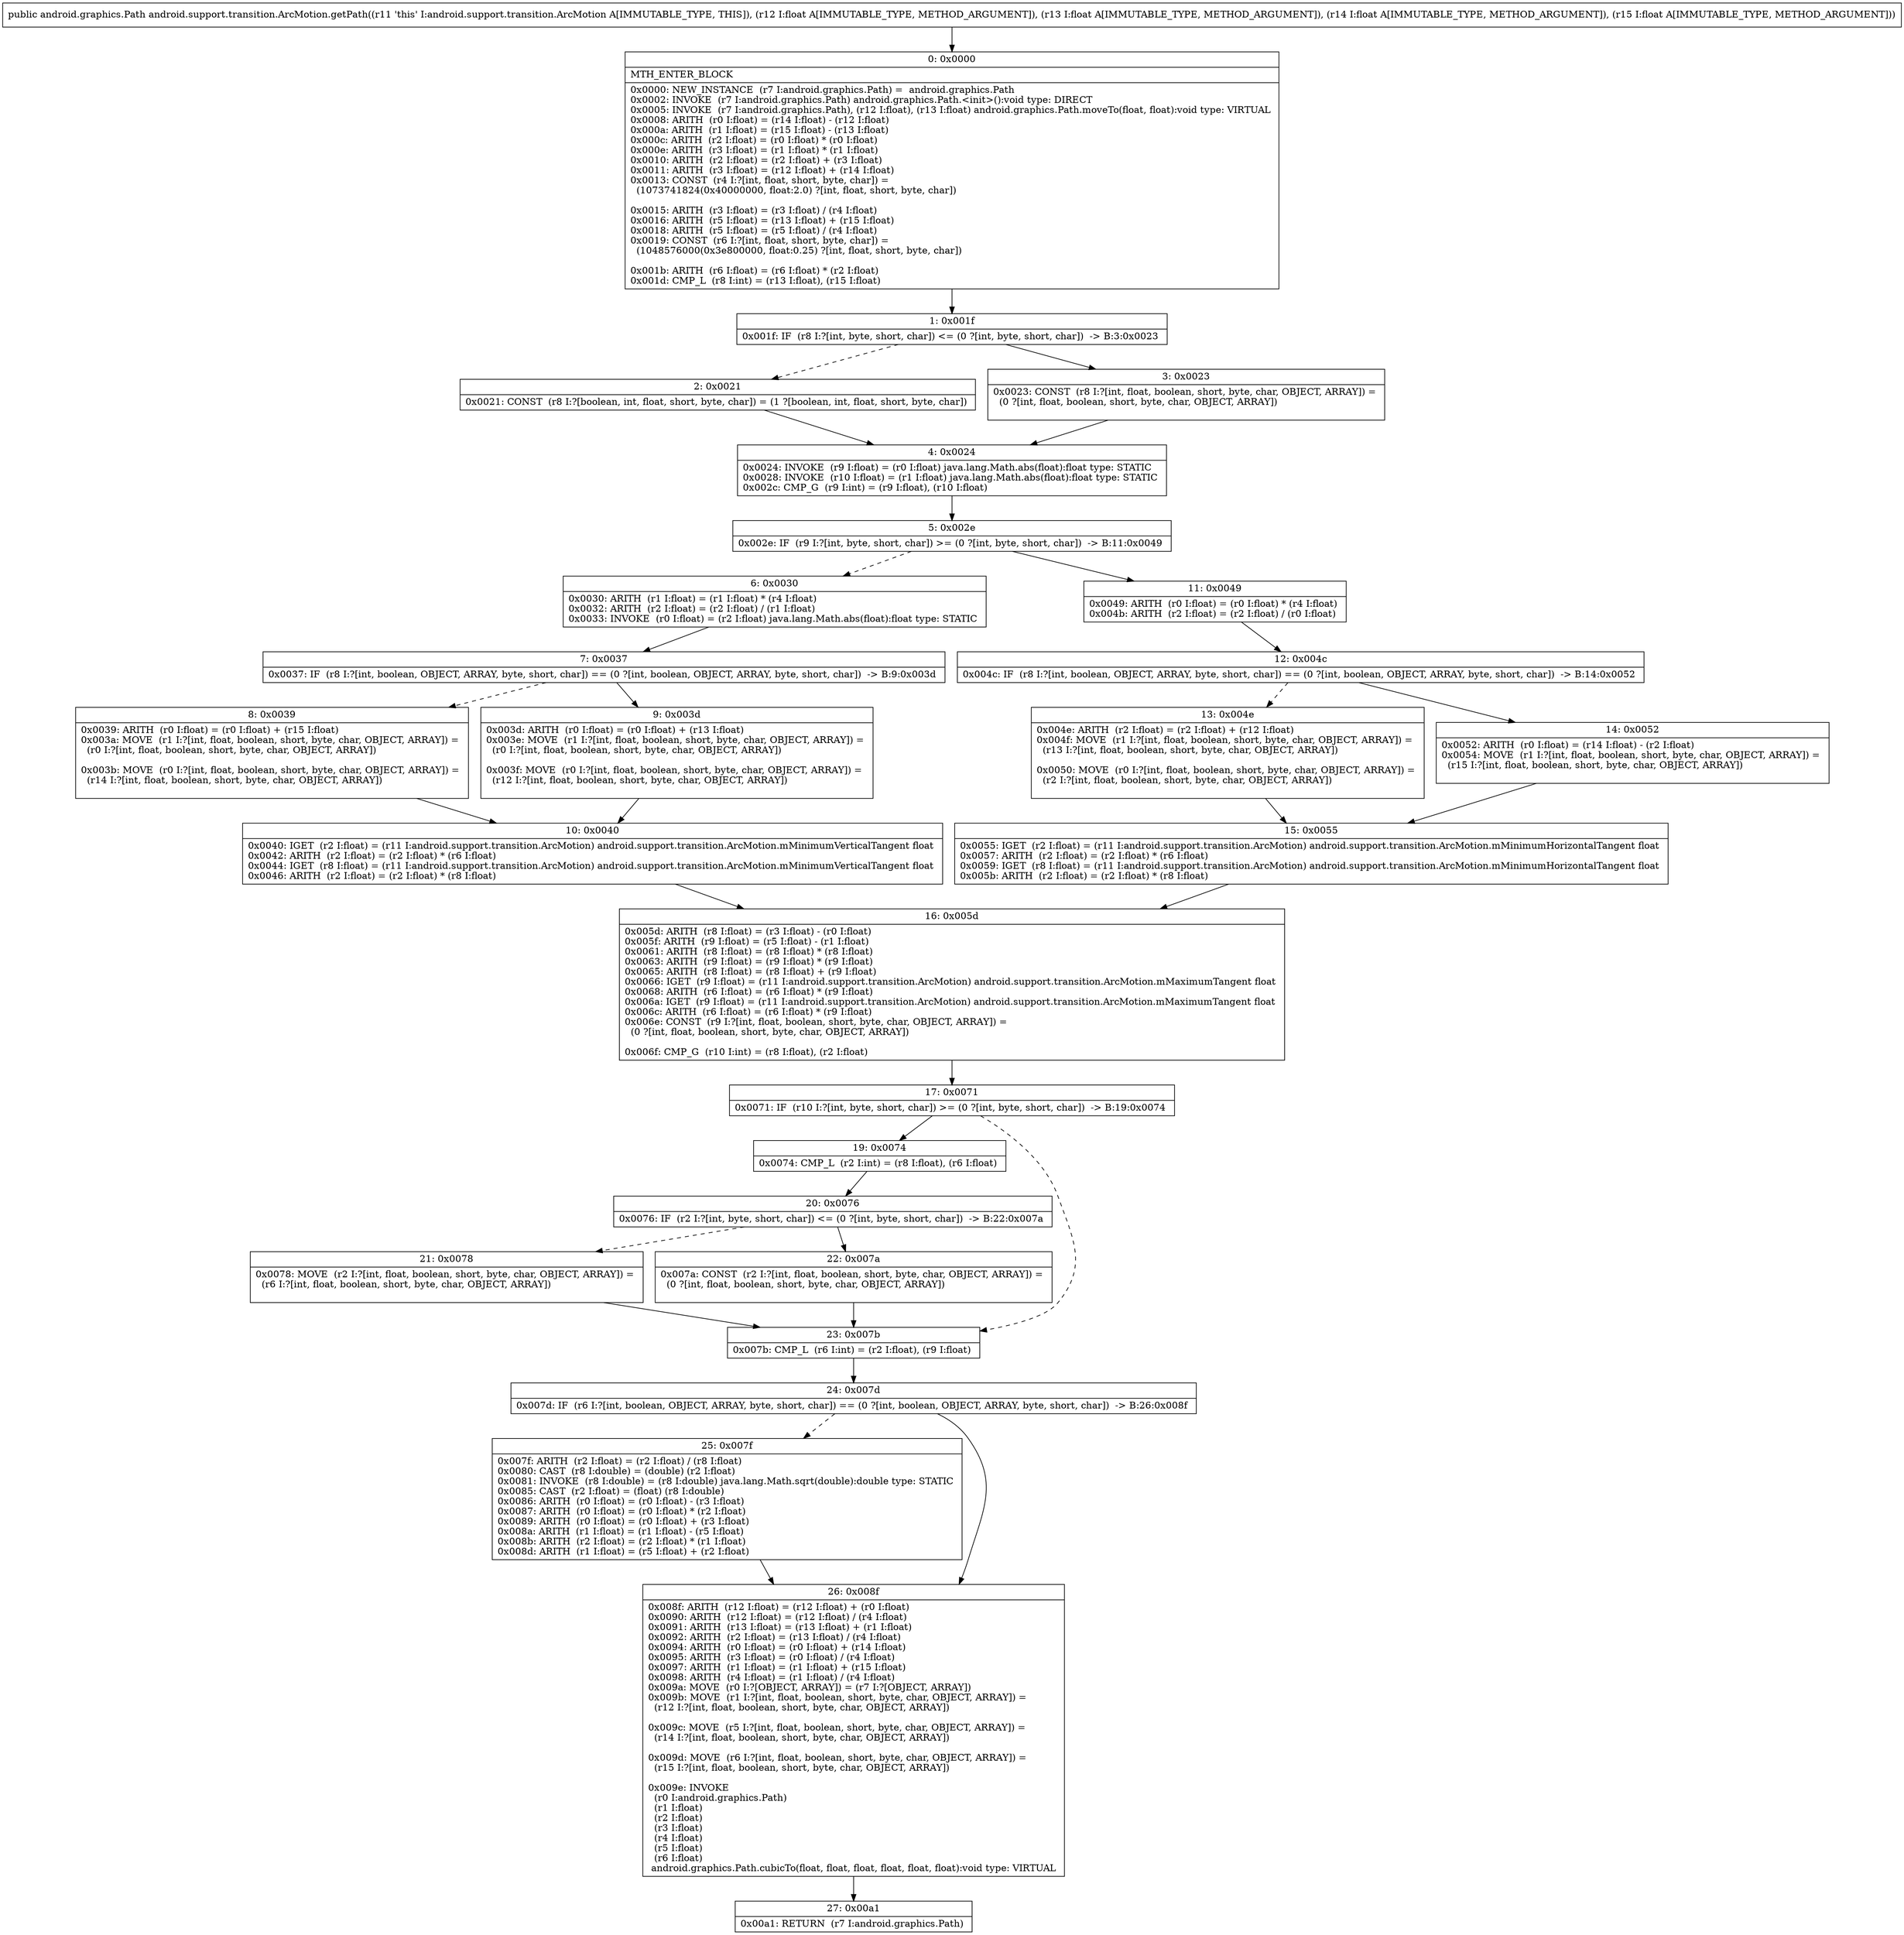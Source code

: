 digraph "CFG forandroid.support.transition.ArcMotion.getPath(FFFF)Landroid\/graphics\/Path;" {
Node_0 [shape=record,label="{0\:\ 0x0000|MTH_ENTER_BLOCK\l|0x0000: NEW_INSTANCE  (r7 I:android.graphics.Path) =  android.graphics.Path \l0x0002: INVOKE  (r7 I:android.graphics.Path) android.graphics.Path.\<init\>():void type: DIRECT \l0x0005: INVOKE  (r7 I:android.graphics.Path), (r12 I:float), (r13 I:float) android.graphics.Path.moveTo(float, float):void type: VIRTUAL \l0x0008: ARITH  (r0 I:float) = (r14 I:float) \- (r12 I:float) \l0x000a: ARITH  (r1 I:float) = (r15 I:float) \- (r13 I:float) \l0x000c: ARITH  (r2 I:float) = (r0 I:float) * (r0 I:float) \l0x000e: ARITH  (r3 I:float) = (r1 I:float) * (r1 I:float) \l0x0010: ARITH  (r2 I:float) = (r2 I:float) + (r3 I:float) \l0x0011: ARITH  (r3 I:float) = (r12 I:float) + (r14 I:float) \l0x0013: CONST  (r4 I:?[int, float, short, byte, char]) = \l  (1073741824(0x40000000, float:2.0) ?[int, float, short, byte, char])\l \l0x0015: ARITH  (r3 I:float) = (r3 I:float) \/ (r4 I:float) \l0x0016: ARITH  (r5 I:float) = (r13 I:float) + (r15 I:float) \l0x0018: ARITH  (r5 I:float) = (r5 I:float) \/ (r4 I:float) \l0x0019: CONST  (r6 I:?[int, float, short, byte, char]) = \l  (1048576000(0x3e800000, float:0.25) ?[int, float, short, byte, char])\l \l0x001b: ARITH  (r6 I:float) = (r6 I:float) * (r2 I:float) \l0x001d: CMP_L  (r8 I:int) = (r13 I:float), (r15 I:float) \l}"];
Node_1 [shape=record,label="{1\:\ 0x001f|0x001f: IF  (r8 I:?[int, byte, short, char]) \<= (0 ?[int, byte, short, char])  \-\> B:3:0x0023 \l}"];
Node_2 [shape=record,label="{2\:\ 0x0021|0x0021: CONST  (r8 I:?[boolean, int, float, short, byte, char]) = (1 ?[boolean, int, float, short, byte, char]) \l}"];
Node_3 [shape=record,label="{3\:\ 0x0023|0x0023: CONST  (r8 I:?[int, float, boolean, short, byte, char, OBJECT, ARRAY]) = \l  (0 ?[int, float, boolean, short, byte, char, OBJECT, ARRAY])\l \l}"];
Node_4 [shape=record,label="{4\:\ 0x0024|0x0024: INVOKE  (r9 I:float) = (r0 I:float) java.lang.Math.abs(float):float type: STATIC \l0x0028: INVOKE  (r10 I:float) = (r1 I:float) java.lang.Math.abs(float):float type: STATIC \l0x002c: CMP_G  (r9 I:int) = (r9 I:float), (r10 I:float) \l}"];
Node_5 [shape=record,label="{5\:\ 0x002e|0x002e: IF  (r9 I:?[int, byte, short, char]) \>= (0 ?[int, byte, short, char])  \-\> B:11:0x0049 \l}"];
Node_6 [shape=record,label="{6\:\ 0x0030|0x0030: ARITH  (r1 I:float) = (r1 I:float) * (r4 I:float) \l0x0032: ARITH  (r2 I:float) = (r2 I:float) \/ (r1 I:float) \l0x0033: INVOKE  (r0 I:float) = (r2 I:float) java.lang.Math.abs(float):float type: STATIC \l}"];
Node_7 [shape=record,label="{7\:\ 0x0037|0x0037: IF  (r8 I:?[int, boolean, OBJECT, ARRAY, byte, short, char]) == (0 ?[int, boolean, OBJECT, ARRAY, byte, short, char])  \-\> B:9:0x003d \l}"];
Node_8 [shape=record,label="{8\:\ 0x0039|0x0039: ARITH  (r0 I:float) = (r0 I:float) + (r15 I:float) \l0x003a: MOVE  (r1 I:?[int, float, boolean, short, byte, char, OBJECT, ARRAY]) = \l  (r0 I:?[int, float, boolean, short, byte, char, OBJECT, ARRAY])\l \l0x003b: MOVE  (r0 I:?[int, float, boolean, short, byte, char, OBJECT, ARRAY]) = \l  (r14 I:?[int, float, boolean, short, byte, char, OBJECT, ARRAY])\l \l}"];
Node_9 [shape=record,label="{9\:\ 0x003d|0x003d: ARITH  (r0 I:float) = (r0 I:float) + (r13 I:float) \l0x003e: MOVE  (r1 I:?[int, float, boolean, short, byte, char, OBJECT, ARRAY]) = \l  (r0 I:?[int, float, boolean, short, byte, char, OBJECT, ARRAY])\l \l0x003f: MOVE  (r0 I:?[int, float, boolean, short, byte, char, OBJECT, ARRAY]) = \l  (r12 I:?[int, float, boolean, short, byte, char, OBJECT, ARRAY])\l \l}"];
Node_10 [shape=record,label="{10\:\ 0x0040|0x0040: IGET  (r2 I:float) = (r11 I:android.support.transition.ArcMotion) android.support.transition.ArcMotion.mMinimumVerticalTangent float \l0x0042: ARITH  (r2 I:float) = (r2 I:float) * (r6 I:float) \l0x0044: IGET  (r8 I:float) = (r11 I:android.support.transition.ArcMotion) android.support.transition.ArcMotion.mMinimumVerticalTangent float \l0x0046: ARITH  (r2 I:float) = (r2 I:float) * (r8 I:float) \l}"];
Node_11 [shape=record,label="{11\:\ 0x0049|0x0049: ARITH  (r0 I:float) = (r0 I:float) * (r4 I:float) \l0x004b: ARITH  (r2 I:float) = (r2 I:float) \/ (r0 I:float) \l}"];
Node_12 [shape=record,label="{12\:\ 0x004c|0x004c: IF  (r8 I:?[int, boolean, OBJECT, ARRAY, byte, short, char]) == (0 ?[int, boolean, OBJECT, ARRAY, byte, short, char])  \-\> B:14:0x0052 \l}"];
Node_13 [shape=record,label="{13\:\ 0x004e|0x004e: ARITH  (r2 I:float) = (r2 I:float) + (r12 I:float) \l0x004f: MOVE  (r1 I:?[int, float, boolean, short, byte, char, OBJECT, ARRAY]) = \l  (r13 I:?[int, float, boolean, short, byte, char, OBJECT, ARRAY])\l \l0x0050: MOVE  (r0 I:?[int, float, boolean, short, byte, char, OBJECT, ARRAY]) = \l  (r2 I:?[int, float, boolean, short, byte, char, OBJECT, ARRAY])\l \l}"];
Node_14 [shape=record,label="{14\:\ 0x0052|0x0052: ARITH  (r0 I:float) = (r14 I:float) \- (r2 I:float) \l0x0054: MOVE  (r1 I:?[int, float, boolean, short, byte, char, OBJECT, ARRAY]) = \l  (r15 I:?[int, float, boolean, short, byte, char, OBJECT, ARRAY])\l \l}"];
Node_15 [shape=record,label="{15\:\ 0x0055|0x0055: IGET  (r2 I:float) = (r11 I:android.support.transition.ArcMotion) android.support.transition.ArcMotion.mMinimumHorizontalTangent float \l0x0057: ARITH  (r2 I:float) = (r2 I:float) * (r6 I:float) \l0x0059: IGET  (r8 I:float) = (r11 I:android.support.transition.ArcMotion) android.support.transition.ArcMotion.mMinimumHorizontalTangent float \l0x005b: ARITH  (r2 I:float) = (r2 I:float) * (r8 I:float) \l}"];
Node_16 [shape=record,label="{16\:\ 0x005d|0x005d: ARITH  (r8 I:float) = (r3 I:float) \- (r0 I:float) \l0x005f: ARITH  (r9 I:float) = (r5 I:float) \- (r1 I:float) \l0x0061: ARITH  (r8 I:float) = (r8 I:float) * (r8 I:float) \l0x0063: ARITH  (r9 I:float) = (r9 I:float) * (r9 I:float) \l0x0065: ARITH  (r8 I:float) = (r8 I:float) + (r9 I:float) \l0x0066: IGET  (r9 I:float) = (r11 I:android.support.transition.ArcMotion) android.support.transition.ArcMotion.mMaximumTangent float \l0x0068: ARITH  (r6 I:float) = (r6 I:float) * (r9 I:float) \l0x006a: IGET  (r9 I:float) = (r11 I:android.support.transition.ArcMotion) android.support.transition.ArcMotion.mMaximumTangent float \l0x006c: ARITH  (r6 I:float) = (r6 I:float) * (r9 I:float) \l0x006e: CONST  (r9 I:?[int, float, boolean, short, byte, char, OBJECT, ARRAY]) = \l  (0 ?[int, float, boolean, short, byte, char, OBJECT, ARRAY])\l \l0x006f: CMP_G  (r10 I:int) = (r8 I:float), (r2 I:float) \l}"];
Node_17 [shape=record,label="{17\:\ 0x0071|0x0071: IF  (r10 I:?[int, byte, short, char]) \>= (0 ?[int, byte, short, char])  \-\> B:19:0x0074 \l}"];
Node_19 [shape=record,label="{19\:\ 0x0074|0x0074: CMP_L  (r2 I:int) = (r8 I:float), (r6 I:float) \l}"];
Node_20 [shape=record,label="{20\:\ 0x0076|0x0076: IF  (r2 I:?[int, byte, short, char]) \<= (0 ?[int, byte, short, char])  \-\> B:22:0x007a \l}"];
Node_21 [shape=record,label="{21\:\ 0x0078|0x0078: MOVE  (r2 I:?[int, float, boolean, short, byte, char, OBJECT, ARRAY]) = \l  (r6 I:?[int, float, boolean, short, byte, char, OBJECT, ARRAY])\l \l}"];
Node_22 [shape=record,label="{22\:\ 0x007a|0x007a: CONST  (r2 I:?[int, float, boolean, short, byte, char, OBJECT, ARRAY]) = \l  (0 ?[int, float, boolean, short, byte, char, OBJECT, ARRAY])\l \l}"];
Node_23 [shape=record,label="{23\:\ 0x007b|0x007b: CMP_L  (r6 I:int) = (r2 I:float), (r9 I:float) \l}"];
Node_24 [shape=record,label="{24\:\ 0x007d|0x007d: IF  (r6 I:?[int, boolean, OBJECT, ARRAY, byte, short, char]) == (0 ?[int, boolean, OBJECT, ARRAY, byte, short, char])  \-\> B:26:0x008f \l}"];
Node_25 [shape=record,label="{25\:\ 0x007f|0x007f: ARITH  (r2 I:float) = (r2 I:float) \/ (r8 I:float) \l0x0080: CAST  (r8 I:double) = (double) (r2 I:float) \l0x0081: INVOKE  (r8 I:double) = (r8 I:double) java.lang.Math.sqrt(double):double type: STATIC \l0x0085: CAST  (r2 I:float) = (float) (r8 I:double) \l0x0086: ARITH  (r0 I:float) = (r0 I:float) \- (r3 I:float) \l0x0087: ARITH  (r0 I:float) = (r0 I:float) * (r2 I:float) \l0x0089: ARITH  (r0 I:float) = (r0 I:float) + (r3 I:float) \l0x008a: ARITH  (r1 I:float) = (r1 I:float) \- (r5 I:float) \l0x008b: ARITH  (r2 I:float) = (r2 I:float) * (r1 I:float) \l0x008d: ARITH  (r1 I:float) = (r5 I:float) + (r2 I:float) \l}"];
Node_26 [shape=record,label="{26\:\ 0x008f|0x008f: ARITH  (r12 I:float) = (r12 I:float) + (r0 I:float) \l0x0090: ARITH  (r12 I:float) = (r12 I:float) \/ (r4 I:float) \l0x0091: ARITH  (r13 I:float) = (r13 I:float) + (r1 I:float) \l0x0092: ARITH  (r2 I:float) = (r13 I:float) \/ (r4 I:float) \l0x0094: ARITH  (r0 I:float) = (r0 I:float) + (r14 I:float) \l0x0095: ARITH  (r3 I:float) = (r0 I:float) \/ (r4 I:float) \l0x0097: ARITH  (r1 I:float) = (r1 I:float) + (r15 I:float) \l0x0098: ARITH  (r4 I:float) = (r1 I:float) \/ (r4 I:float) \l0x009a: MOVE  (r0 I:?[OBJECT, ARRAY]) = (r7 I:?[OBJECT, ARRAY]) \l0x009b: MOVE  (r1 I:?[int, float, boolean, short, byte, char, OBJECT, ARRAY]) = \l  (r12 I:?[int, float, boolean, short, byte, char, OBJECT, ARRAY])\l \l0x009c: MOVE  (r5 I:?[int, float, boolean, short, byte, char, OBJECT, ARRAY]) = \l  (r14 I:?[int, float, boolean, short, byte, char, OBJECT, ARRAY])\l \l0x009d: MOVE  (r6 I:?[int, float, boolean, short, byte, char, OBJECT, ARRAY]) = \l  (r15 I:?[int, float, boolean, short, byte, char, OBJECT, ARRAY])\l \l0x009e: INVOKE  \l  (r0 I:android.graphics.Path)\l  (r1 I:float)\l  (r2 I:float)\l  (r3 I:float)\l  (r4 I:float)\l  (r5 I:float)\l  (r6 I:float)\l android.graphics.Path.cubicTo(float, float, float, float, float, float):void type: VIRTUAL \l}"];
Node_27 [shape=record,label="{27\:\ 0x00a1|0x00a1: RETURN  (r7 I:android.graphics.Path) \l}"];
MethodNode[shape=record,label="{public android.graphics.Path android.support.transition.ArcMotion.getPath((r11 'this' I:android.support.transition.ArcMotion A[IMMUTABLE_TYPE, THIS]), (r12 I:float A[IMMUTABLE_TYPE, METHOD_ARGUMENT]), (r13 I:float A[IMMUTABLE_TYPE, METHOD_ARGUMENT]), (r14 I:float A[IMMUTABLE_TYPE, METHOD_ARGUMENT]), (r15 I:float A[IMMUTABLE_TYPE, METHOD_ARGUMENT])) }"];
MethodNode -> Node_0;
Node_0 -> Node_1;
Node_1 -> Node_2[style=dashed];
Node_1 -> Node_3;
Node_2 -> Node_4;
Node_3 -> Node_4;
Node_4 -> Node_5;
Node_5 -> Node_6[style=dashed];
Node_5 -> Node_11;
Node_6 -> Node_7;
Node_7 -> Node_8[style=dashed];
Node_7 -> Node_9;
Node_8 -> Node_10;
Node_9 -> Node_10;
Node_10 -> Node_16;
Node_11 -> Node_12;
Node_12 -> Node_13[style=dashed];
Node_12 -> Node_14;
Node_13 -> Node_15;
Node_14 -> Node_15;
Node_15 -> Node_16;
Node_16 -> Node_17;
Node_17 -> Node_19;
Node_17 -> Node_23[style=dashed];
Node_19 -> Node_20;
Node_20 -> Node_21[style=dashed];
Node_20 -> Node_22;
Node_21 -> Node_23;
Node_22 -> Node_23;
Node_23 -> Node_24;
Node_24 -> Node_25[style=dashed];
Node_24 -> Node_26;
Node_25 -> Node_26;
Node_26 -> Node_27;
}


